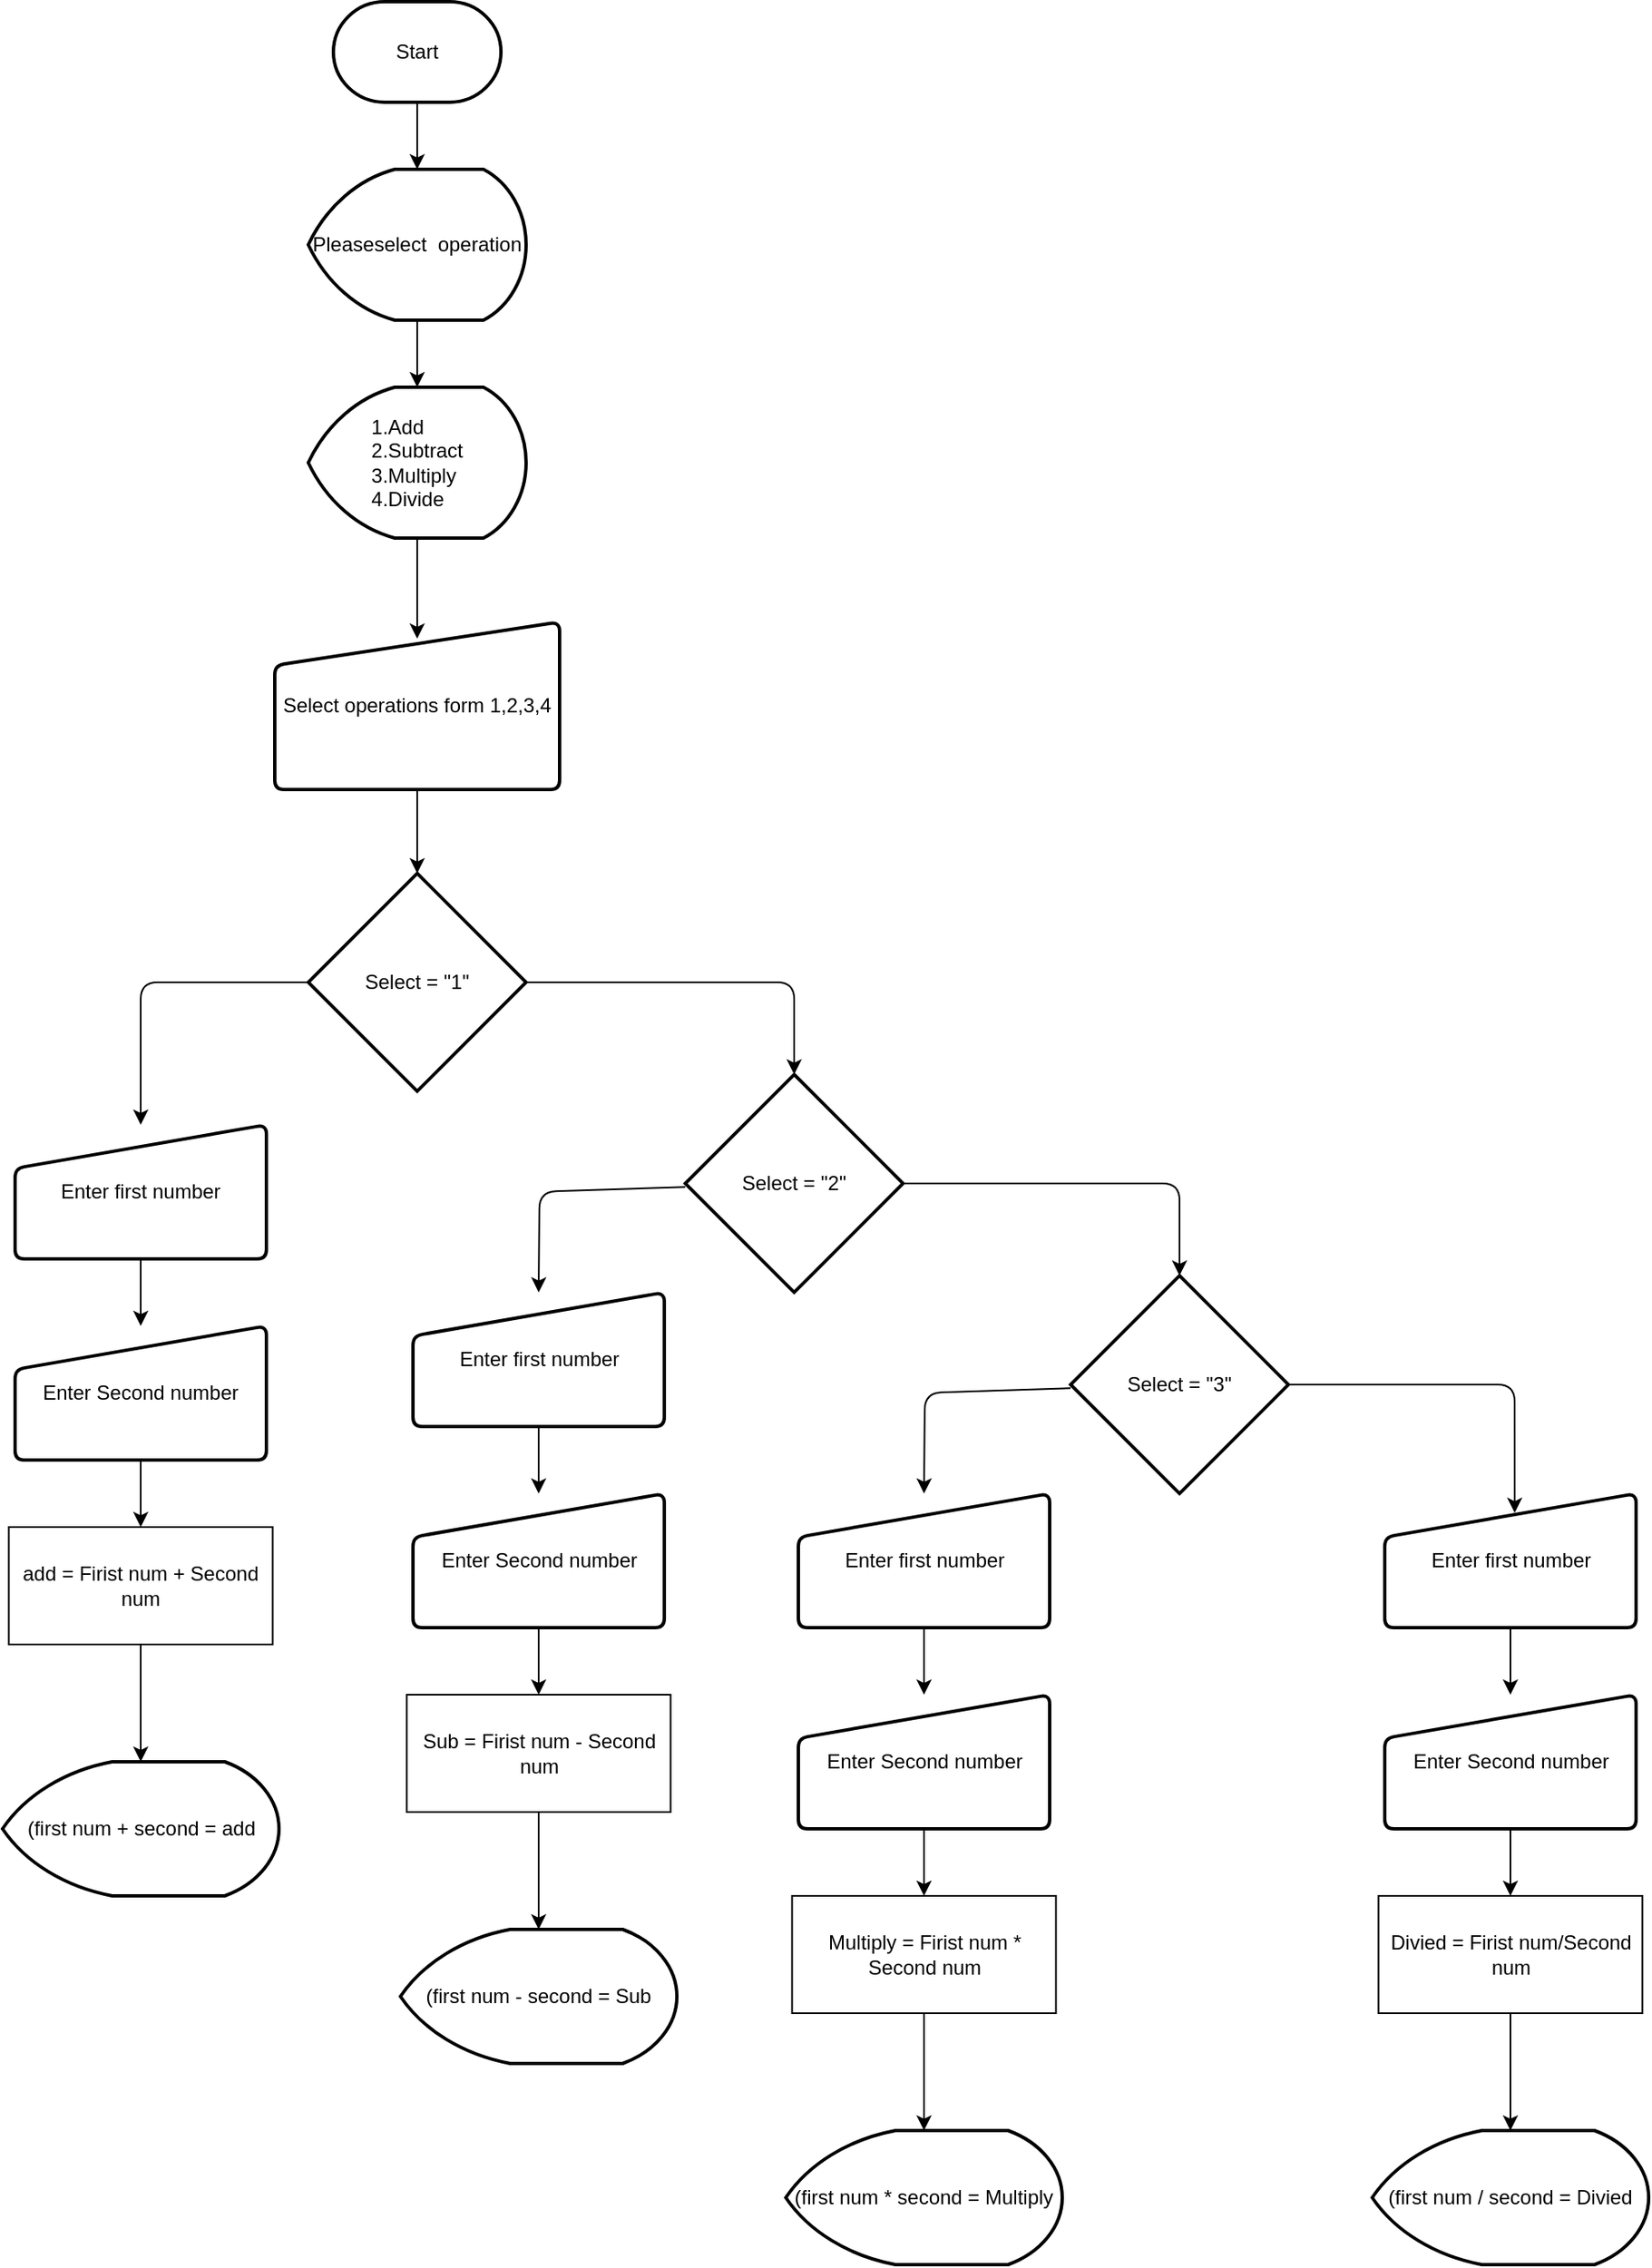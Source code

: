 <mxfile>
    <diagram id="SeXXMJgV58lc-QGtaHrh" name="Page-1">
        <mxGraphModel dx="1329" dy="932" grid="1" gridSize="10" guides="1" tooltips="1" connect="1" arrows="1" fold="1" page="1" pageScale="1" pageWidth="850" pageHeight="1100" math="0" shadow="0">
            <root>
                <mxCell id="0"/>
                <mxCell id="1" parent="0"/>
                <mxCell id="6" style="edgeStyle=none;html=1;entryX=0.5;entryY=0;entryDx=0;entryDy=0;entryPerimeter=0;" edge="1" parent="1" source="2" target="5">
                    <mxGeometry relative="1" as="geometry"/>
                </mxCell>
                <mxCell id="2" value="Start" style="strokeWidth=2;html=1;shape=mxgraph.flowchart.terminator;whiteSpace=wrap;" parent="1" vertex="1">
                    <mxGeometry x="400" y="90" width="100" height="60" as="geometry"/>
                </mxCell>
                <mxCell id="9" value="" style="edgeStyle=none;html=1;" edge="1" parent="1" source="5" target="8">
                    <mxGeometry relative="1" as="geometry"/>
                </mxCell>
                <mxCell id="5" value="Pleaseselect&amp;nbsp; operation" style="strokeWidth=2;html=1;shape=mxgraph.flowchart.display;whiteSpace=wrap;" vertex="1" parent="1">
                    <mxGeometry x="385" y="190" width="130" height="90" as="geometry"/>
                </mxCell>
                <mxCell id="12" style="edgeStyle=none;html=1;entryX=0.5;entryY=0.1;entryDx=0;entryDy=0;entryPerimeter=0;" edge="1" parent="1" source="8" target="11">
                    <mxGeometry relative="1" as="geometry"/>
                </mxCell>
                <mxCell id="8" value="&lt;div style=&quot;text-align: justify;&quot;&gt;&lt;span style=&quot;background-color: initial;&quot;&gt;1.Add&lt;/span&gt;&lt;/div&gt;&lt;div style=&quot;text-align: justify;&quot;&gt;&lt;span style=&quot;background-color: initial;&quot;&gt;2.Subtract&lt;/span&gt;&lt;/div&gt;&lt;div style=&quot;text-align: justify;&quot;&gt;&lt;span style=&quot;background-color: initial;&quot;&gt;3.Multiply&lt;/span&gt;&lt;/div&gt;&lt;div style=&quot;text-align: justify;&quot;&gt;&lt;span style=&quot;background-color: initial;&quot;&gt;4.Divide&lt;/span&gt;&lt;/div&gt;" style="strokeWidth=2;html=1;shape=mxgraph.flowchart.display;whiteSpace=wrap;align=center;" vertex="1" parent="1">
                    <mxGeometry x="385" y="320" width="130" height="90" as="geometry"/>
                </mxCell>
                <mxCell id="14" style="edgeStyle=none;html=1;entryX=0.5;entryY=0;entryDx=0;entryDy=0;entryPerimeter=0;" edge="1" parent="1" source="11" target="13">
                    <mxGeometry relative="1" as="geometry"/>
                </mxCell>
                <mxCell id="11" value="Select operations form 1,2,3,4" style="html=1;strokeWidth=2;shape=manualInput;whiteSpace=wrap;rounded=1;size=26;arcSize=11;" vertex="1" parent="1">
                    <mxGeometry x="365" y="460" width="170" height="100" as="geometry"/>
                </mxCell>
                <mxCell id="18" style="edgeStyle=none;html=1;entryX=0.5;entryY=0;entryDx=0;entryDy=0;" edge="1" parent="1" source="13" target="15">
                    <mxGeometry relative="1" as="geometry">
                        <Array as="points">
                            <mxPoint x="285" y="675"/>
                        </Array>
                    </mxGeometry>
                </mxCell>
                <mxCell id="45" style="edgeStyle=none;html=1;entryX=0.5;entryY=0;entryDx=0;entryDy=0;entryPerimeter=0;" edge="1" parent="1" source="13" target="34">
                    <mxGeometry relative="1" as="geometry">
                        <Array as="points">
                            <mxPoint x="675" y="675"/>
                        </Array>
                    </mxGeometry>
                </mxCell>
                <mxCell id="13" value="Select = &quot;1&quot;" style="strokeWidth=2;html=1;shape=mxgraph.flowchart.decision;whiteSpace=wrap;" vertex="1" parent="1">
                    <mxGeometry x="385" y="610" width="130" height="130" as="geometry"/>
                </mxCell>
                <mxCell id="20" value="" style="edgeStyle=none;html=1;" edge="1" parent="1" source="15" target="16">
                    <mxGeometry relative="1" as="geometry"/>
                </mxCell>
                <mxCell id="15" value="Enter first number" style="html=1;strokeWidth=2;shape=manualInput;whiteSpace=wrap;rounded=1;size=26;arcSize=11;" vertex="1" parent="1">
                    <mxGeometry x="210" y="760" width="150" height="80" as="geometry"/>
                </mxCell>
                <mxCell id="23" value="" style="edgeStyle=none;html=1;" edge="1" parent="1" source="16" target="22">
                    <mxGeometry relative="1" as="geometry"/>
                </mxCell>
                <mxCell id="16" value="Enter Second number" style="html=1;strokeWidth=2;shape=manualInput;whiteSpace=wrap;rounded=1;size=26;arcSize=11;" vertex="1" parent="1">
                    <mxGeometry x="210" y="880" width="150" height="80" as="geometry"/>
                </mxCell>
                <mxCell id="25" style="edgeStyle=none;html=1;entryX=0.5;entryY=0;entryDx=0;entryDy=0;entryPerimeter=0;" edge="1" parent="1" source="22" target="24">
                    <mxGeometry relative="1" as="geometry"/>
                </mxCell>
                <mxCell id="22" value="add = Firist num + Second num" style="rounded=0;whiteSpace=wrap;html=1;" vertex="1" parent="1">
                    <mxGeometry x="206.25" y="1000" width="157.5" height="70" as="geometry"/>
                </mxCell>
                <mxCell id="24" value="(first num + second = add" style="strokeWidth=2;html=1;shape=mxgraph.flowchart.display;whiteSpace=wrap;" vertex="1" parent="1">
                    <mxGeometry x="202.5" y="1140" width="165" height="80" as="geometry"/>
                </mxCell>
                <mxCell id="26" value="" style="edgeStyle=none;html=1;" edge="1" source="27" target="29" parent="1">
                    <mxGeometry relative="1" as="geometry"/>
                </mxCell>
                <mxCell id="27" value="Enter first number" style="html=1;strokeWidth=2;shape=manualInput;whiteSpace=wrap;rounded=1;size=26;arcSize=11;" vertex="1" parent="1">
                    <mxGeometry x="447.5" y="860" width="150" height="80" as="geometry"/>
                </mxCell>
                <mxCell id="28" value="" style="edgeStyle=none;html=1;" edge="1" source="29" target="31" parent="1">
                    <mxGeometry relative="1" as="geometry"/>
                </mxCell>
                <mxCell id="29" value="Enter Second number" style="html=1;strokeWidth=2;shape=manualInput;whiteSpace=wrap;rounded=1;size=26;arcSize=11;" vertex="1" parent="1">
                    <mxGeometry x="447.5" y="980" width="150" height="80" as="geometry"/>
                </mxCell>
                <mxCell id="30" style="edgeStyle=none;html=1;entryX=0.5;entryY=0;entryDx=0;entryDy=0;entryPerimeter=0;" edge="1" source="31" target="32" parent="1">
                    <mxGeometry relative="1" as="geometry"/>
                </mxCell>
                <mxCell id="31" value="Sub = Firist num - Second num" style="rounded=0;whiteSpace=wrap;html=1;" vertex="1" parent="1">
                    <mxGeometry x="443.75" y="1100" width="157.5" height="70" as="geometry"/>
                </mxCell>
                <mxCell id="32" value="(first num - second = Sub" style="strokeWidth=2;html=1;shape=mxgraph.flowchart.display;whiteSpace=wrap;" vertex="1" parent="1">
                    <mxGeometry x="440" y="1240" width="165" height="80" as="geometry"/>
                </mxCell>
                <mxCell id="35" style="edgeStyle=none;html=1;entryX=0.5;entryY=0;entryDx=0;entryDy=0;" edge="1" parent="1" source="34" target="27">
                    <mxGeometry relative="1" as="geometry">
                        <Array as="points">
                            <mxPoint x="523" y="800"/>
                        </Array>
                    </mxGeometry>
                </mxCell>
                <mxCell id="46" style="edgeStyle=none;html=1;entryX=0.5;entryY=0;entryDx=0;entryDy=0;entryPerimeter=0;" edge="1" parent="1" source="34" target="44">
                    <mxGeometry relative="1" as="geometry">
                        <Array as="points">
                            <mxPoint x="905" y="795"/>
                        </Array>
                    </mxGeometry>
                </mxCell>
                <mxCell id="34" value="Select = &quot;2&quot;" style="strokeWidth=2;html=1;shape=mxgraph.flowchart.decision;whiteSpace=wrap;" vertex="1" parent="1">
                    <mxGeometry x="610" y="730" width="130" height="130" as="geometry"/>
                </mxCell>
                <mxCell id="36" value="" style="edgeStyle=none;html=1;" edge="1" source="37" target="39" parent="1">
                    <mxGeometry relative="1" as="geometry"/>
                </mxCell>
                <mxCell id="37" value="Enter first number" style="html=1;strokeWidth=2;shape=manualInput;whiteSpace=wrap;rounded=1;size=26;arcSize=11;" vertex="1" parent="1">
                    <mxGeometry x="677.5" y="980" width="150" height="80" as="geometry"/>
                </mxCell>
                <mxCell id="38" value="" style="edgeStyle=none;html=1;" edge="1" source="39" target="41" parent="1">
                    <mxGeometry relative="1" as="geometry"/>
                </mxCell>
                <mxCell id="39" value="Enter Second number" style="html=1;strokeWidth=2;shape=manualInput;whiteSpace=wrap;rounded=1;size=26;arcSize=11;" vertex="1" parent="1">
                    <mxGeometry x="677.5" y="1100" width="150" height="80" as="geometry"/>
                </mxCell>
                <mxCell id="40" style="edgeStyle=none;html=1;entryX=0.5;entryY=0;entryDx=0;entryDy=0;entryPerimeter=0;" edge="1" source="41" target="42" parent="1">
                    <mxGeometry relative="1" as="geometry"/>
                </mxCell>
                <mxCell id="41" value="Multiply = Firist num * Second num" style="rounded=0;whiteSpace=wrap;html=1;" vertex="1" parent="1">
                    <mxGeometry x="673.75" y="1220" width="157.5" height="70" as="geometry"/>
                </mxCell>
                <mxCell id="42" value="(first num * second = Multiply" style="strokeWidth=2;html=1;shape=mxgraph.flowchart.display;whiteSpace=wrap;" vertex="1" parent="1">
                    <mxGeometry x="670" y="1360" width="165" height="80" as="geometry"/>
                </mxCell>
                <mxCell id="43" style="edgeStyle=none;html=1;entryX=0.5;entryY=0;entryDx=0;entryDy=0;" edge="1" source="44" target="37" parent="1">
                    <mxGeometry relative="1" as="geometry">
                        <Array as="points">
                            <mxPoint x="753" y="920"/>
                        </Array>
                    </mxGeometry>
                </mxCell>
                <mxCell id="56" style="edgeStyle=none;html=1;entryX=0.517;entryY=0.144;entryDx=0;entryDy=0;entryPerimeter=0;" edge="1" parent="1" source="44" target="48">
                    <mxGeometry relative="1" as="geometry">
                        <mxPoint x="1105.0" y="985" as="targetPoint"/>
                        <Array as="points">
                            <mxPoint x="1105" y="915"/>
                        </Array>
                    </mxGeometry>
                </mxCell>
                <mxCell id="44" value="Select = &quot;3&quot;" style="strokeWidth=2;html=1;shape=mxgraph.flowchart.decision;whiteSpace=wrap;" vertex="1" parent="1">
                    <mxGeometry x="840" y="850" width="130" height="130" as="geometry"/>
                </mxCell>
                <mxCell id="47" value="" style="edgeStyle=none;html=1;" edge="1" source="48" target="50" parent="1">
                    <mxGeometry relative="1" as="geometry"/>
                </mxCell>
                <mxCell id="48" value="Enter first number" style="html=1;strokeWidth=2;shape=manualInput;whiteSpace=wrap;rounded=1;size=26;arcSize=11;" vertex="1" parent="1">
                    <mxGeometry x="1027.5" y="980" width="150" height="80" as="geometry"/>
                </mxCell>
                <mxCell id="49" value="" style="edgeStyle=none;html=1;" edge="1" source="50" target="52" parent="1">
                    <mxGeometry relative="1" as="geometry"/>
                </mxCell>
                <mxCell id="50" value="Enter Second number" style="html=1;strokeWidth=2;shape=manualInput;whiteSpace=wrap;rounded=1;size=26;arcSize=11;" vertex="1" parent="1">
                    <mxGeometry x="1027.5" y="1100" width="150" height="80" as="geometry"/>
                </mxCell>
                <mxCell id="51" style="edgeStyle=none;html=1;entryX=0.5;entryY=0;entryDx=0;entryDy=0;entryPerimeter=0;" edge="1" source="52" target="53" parent="1">
                    <mxGeometry relative="1" as="geometry"/>
                </mxCell>
                <mxCell id="52" value="Divied = Firist num/Second num" style="rounded=0;whiteSpace=wrap;html=1;" vertex="1" parent="1">
                    <mxGeometry x="1023.75" y="1220" width="157.5" height="70" as="geometry"/>
                </mxCell>
                <mxCell id="53" value="(first num / second = Divied" style="strokeWidth=2;html=1;shape=mxgraph.flowchart.display;whiteSpace=wrap;" vertex="1" parent="1">
                    <mxGeometry x="1020" y="1360" width="165" height="80" as="geometry"/>
                </mxCell>
            </root>
        </mxGraphModel>
    </diagram>
</mxfile>